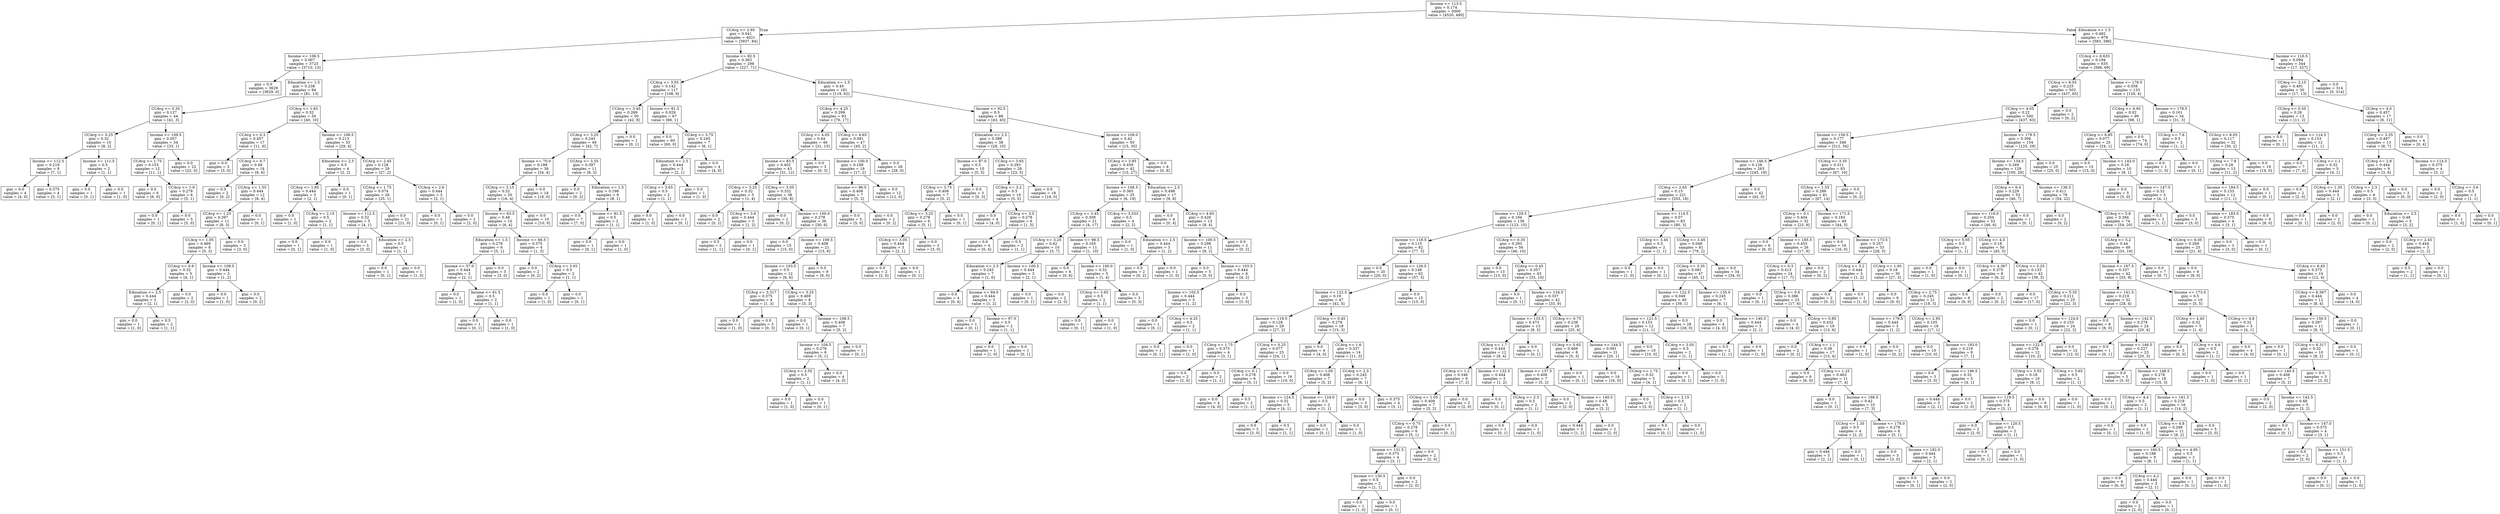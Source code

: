 digraph Tree {
node [shape=box] ;
0 [label="Income <= 113.5\ngini = 0.174\nsamples = 5000\nvalue = [4520, 480]"] ;
1 [label="CCAvg <= 2.95\ngini = 0.041\nsamples = 4021\nvalue = [3937, 84]"] ;
0 -> 1 [labeldistance=2.5, labelangle=45, headlabel="True"] ;
2 [label="Income <= 106.5\ngini = 0.007\nsamples = 3723\nvalue = [3710, 13]"] ;
1 -> 2 ;
3 [label="gini = 0.0\nsamples = 3629\nvalue = [3629, 0]"] ;
2 -> 3 ;
4 [label="Education <= 1.5\ngini = 0.238\nsamples = 94\nvalue = [81, 13]"] ;
2 -> 4 ;
5 [label="CCAvg <= 0.35\ngini = 0.127\nsamples = 44\nvalue = [41, 3]"] ;
4 -> 5 ;
6 [label="CCAvg <= 0.25\ngini = 0.32\nsamples = 10\nvalue = [8, 2]"] ;
5 -> 6 ;
7 [label="Income <= 112.5\ngini = 0.219\nsamples = 8\nvalue = [7, 1]"] ;
6 -> 7 ;
8 [label="gini = 0.0\nsamples = 4\nvalue = [4, 0]"] ;
7 -> 8 ;
9 [label="gini = 0.375\nsamples = 4\nvalue = [3, 1]"] ;
7 -> 9 ;
10 [label="Income <= 111.5\ngini = 0.5\nsamples = 2\nvalue = [1, 1]"] ;
6 -> 10 ;
11 [label="gini = 0.0\nsamples = 1\nvalue = [0, 1]"] ;
10 -> 11 ;
12 [label="gini = 0.0\nsamples = 1\nvalue = [1, 0]"] ;
10 -> 12 ;
13 [label="Income <= 109.5\ngini = 0.057\nsamples = 34\nvalue = [33, 1]"] ;
5 -> 13 ;
14 [label="CCAvg <= 1.75\ngini = 0.153\nsamples = 12\nvalue = [11, 1]"] ;
13 -> 14 ;
15 [label="gini = 0.0\nsamples = 6\nvalue = [6, 0]"] ;
14 -> 15 ;
16 [label="CCAvg <= 1.9\ngini = 0.278\nsamples = 6\nvalue = [5, 1]"] ;
14 -> 16 ;
17 [label="gini = 0.0\nsamples = 1\nvalue = [0, 1]"] ;
16 -> 17 ;
18 [label="gini = 0.0\nsamples = 5\nvalue = [5, 0]"] ;
16 -> 18 ;
19 [label="gini = 0.0\nsamples = 22\nvalue = [22, 0]"] ;
13 -> 19 ;
20 [label="CCAvg <= 1.65\ngini = 0.32\nsamples = 50\nvalue = [40, 10]"] ;
4 -> 20 ;
21 [label="CCAvg <= 0.3\ngini = 0.457\nsamples = 17\nvalue = [11, 6]"] ;
20 -> 21 ;
22 [label="gini = 0.0\nsamples = 3\nvalue = [3, 0]"] ;
21 -> 22 ;
23 [label="CCAvg <= 0.7\ngini = 0.49\nsamples = 14\nvalue = [8, 6]"] ;
21 -> 23 ;
24 [label="gini = 0.0\nsamples = 2\nvalue = [0, 2]"] ;
23 -> 24 ;
25 [label="CCAvg <= 1.55\ngini = 0.444\nsamples = 12\nvalue = [8, 4]"] ;
23 -> 25 ;
26 [label="CCAvg <= 1.25\ngini = 0.397\nsamples = 11\nvalue = [8, 3]"] ;
25 -> 26 ;
27 [label="CCAvg <= 1.05\ngini = 0.469\nsamples = 8\nvalue = [5, 3]"] ;
26 -> 27 ;
28 [label="CCAvg <= 0.9\ngini = 0.32\nsamples = 5\nvalue = [4, 1]"] ;
27 -> 28 ;
29 [label="Education <= 2.5\ngini = 0.444\nsamples = 3\nvalue = [2, 1]"] ;
28 -> 29 ;
30 [label="gini = 0.0\nsamples = 1\nvalue = [1, 0]"] ;
29 -> 30 ;
31 [label="gini = 0.5\nsamples = 2\nvalue = [1, 1]"] ;
29 -> 31 ;
32 [label="gini = 0.0\nsamples = 2\nvalue = [2, 0]"] ;
28 -> 32 ;
33 [label="Income <= 109.5\ngini = 0.444\nsamples = 3\nvalue = [1, 2]"] ;
27 -> 33 ;
34 [label="gini = 0.0\nsamples = 1\nvalue = [1, 0]"] ;
33 -> 34 ;
35 [label="gini = 0.0\nsamples = 2\nvalue = [0, 2]"] ;
33 -> 35 ;
36 [label="gini = 0.0\nsamples = 3\nvalue = [3, 0]"] ;
26 -> 36 ;
37 [label="gini = 0.0\nsamples = 1\nvalue = [0, 1]"] ;
25 -> 37 ;
38 [label="Income <= 108.5\ngini = 0.213\nsamples = 33\nvalue = [29, 4]"] ;
20 -> 38 ;
39 [label="Education <= 2.5\ngini = 0.5\nsamples = 4\nvalue = [2, 2]"] ;
38 -> 39 ;
40 [label="CCAvg <= 1.85\ngini = 0.444\nsamples = 3\nvalue = [2, 1]"] ;
39 -> 40 ;
41 [label="gini = 0.0\nsamples = 1\nvalue = [1, 0]"] ;
40 -> 41 ;
42 [label="CCAvg <= 2.15\ngini = 0.5\nsamples = 2\nvalue = [1, 1]"] ;
40 -> 42 ;
43 [label="gini = 0.0\nsamples = 1\nvalue = [0, 1]"] ;
42 -> 43 ;
44 [label="gini = 0.0\nsamples = 1\nvalue = [1, 0]"] ;
42 -> 44 ;
45 [label="gini = 0.0\nsamples = 1\nvalue = [0, 1]"] ;
39 -> 45 ;
46 [label="CCAvg <= 2.45\ngini = 0.128\nsamples = 29\nvalue = [27, 2]"] ;
38 -> 46 ;
47 [label="CCAvg <= 1.75\ngini = 0.074\nsamples = 26\nvalue = [25, 1]"] ;
46 -> 47 ;
48 [label="Income <= 112.5\ngini = 0.32\nsamples = 5\nvalue = [4, 1]"] ;
47 -> 48 ;
49 [label="gini = 0.0\nsamples = 3\nvalue = [3, 0]"] ;
48 -> 49 ;
50 [label="Education <= 2.5\ngini = 0.5\nsamples = 2\nvalue = [1, 1]"] ;
48 -> 50 ;
51 [label="gini = 0.0\nsamples = 1\nvalue = [0, 1]"] ;
50 -> 51 ;
52 [label="gini = 0.0\nsamples = 1\nvalue = [1, 0]"] ;
50 -> 52 ;
53 [label="gini = 0.0\nsamples = 21\nvalue = [21, 0]"] ;
47 -> 53 ;
54 [label="CCAvg <= 2.6\ngini = 0.444\nsamples = 3\nvalue = [2, 1]"] ;
46 -> 54 ;
55 [label="gini = 0.0\nsamples = 1\nvalue = [0, 1]"] ;
54 -> 55 ;
56 [label="gini = 0.0\nsamples = 2\nvalue = [2, 0]"] ;
54 -> 56 ;
57 [label="Income <= 82.5\ngini = 0.363\nsamples = 298\nvalue = [227, 71]"] ;
1 -> 57 ;
58 [label="CCAvg <= 3.55\ngini = 0.142\nsamples = 117\nvalue = [108, 9]"] ;
57 -> 58 ;
59 [label="CCAvg <= 3.45\ngini = 0.269\nsamples = 50\nvalue = [42, 8]"] ;
58 -> 59 ;
60 [label="CCAvg <= 3.25\ngini = 0.245\nsamples = 49\nvalue = [42, 7]"] ;
59 -> 60 ;
61 [label="Income <= 70.0\ngini = 0.188\nsamples = 38\nvalue = [34, 4]"] ;
60 -> 61 ;
62 [label="CCAvg <= 3.15\ngini = 0.32\nsamples = 20\nvalue = [16, 4]"] ;
61 -> 62 ;
63 [label="Income <= 63.5\ngini = 0.48\nsamples = 10\nvalue = [6, 4]"] ;
62 -> 63 ;
64 [label="Education <= 1.5\ngini = 0.278\nsamples = 6\nvalue = [5, 1]"] ;
63 -> 64 ;
65 [label="Income <= 57.0\ngini = 0.444\nsamples = 3\nvalue = [2, 1]"] ;
64 -> 65 ;
66 [label="gini = 0.0\nsamples = 1\nvalue = [1, 0]"] ;
65 -> 66 ;
67 [label="Income <= 61.5\ngini = 0.5\nsamples = 2\nvalue = [1, 1]"] ;
65 -> 67 ;
68 [label="gini = 0.0\nsamples = 1\nvalue = [0, 1]"] ;
67 -> 68 ;
69 [label="gini = 0.0\nsamples = 1\nvalue = [1, 0]"] ;
67 -> 69 ;
70 [label="gini = 0.0\nsamples = 3\nvalue = [3, 0]"] ;
64 -> 70 ;
71 [label="Income <= 66.5\ngini = 0.375\nsamples = 4\nvalue = [1, 3]"] ;
63 -> 71 ;
72 [label="gini = 0.0\nsamples = 2\nvalue = [0, 2]"] ;
71 -> 72 ;
73 [label="CCAvg <= 3.05\ngini = 0.5\nsamples = 2\nvalue = [1, 1]"] ;
71 -> 73 ;
74 [label="gini = 0.0\nsamples = 1\nvalue = [1, 0]"] ;
73 -> 74 ;
75 [label="gini = 0.0\nsamples = 1\nvalue = [0, 1]"] ;
73 -> 75 ;
76 [label="gini = 0.0\nsamples = 10\nvalue = [10, 0]"] ;
62 -> 76 ;
77 [label="gini = 0.0\nsamples = 18\nvalue = [18, 0]"] ;
61 -> 77 ;
78 [label="CCAvg <= 3.35\ngini = 0.397\nsamples = 11\nvalue = [8, 3]"] ;
60 -> 78 ;
79 [label="gini = 0.0\nsamples = 2\nvalue = [0, 2]"] ;
78 -> 79 ;
80 [label="Education <= 1.5\ngini = 0.198\nsamples = 9\nvalue = [8, 1]"] ;
78 -> 80 ;
81 [label="gini = 0.0\nsamples = 7\nvalue = [7, 0]"] ;
80 -> 81 ;
82 [label="Income <= 81.5\ngini = 0.5\nsamples = 2\nvalue = [1, 1]"] ;
80 -> 82 ;
83 [label="gini = 0.0\nsamples = 1\nvalue = [0, 1]"] ;
82 -> 83 ;
84 [label="gini = 0.0\nsamples = 1\nvalue = [1, 0]"] ;
82 -> 84 ;
85 [label="gini = 0.0\nsamples = 1\nvalue = [0, 1]"] ;
59 -> 85 ;
86 [label="Income <= 81.5\ngini = 0.029\nsamples = 67\nvalue = [66, 1]"] ;
58 -> 86 ;
87 [label="gini = 0.0\nsamples = 60\nvalue = [60, 0]"] ;
86 -> 87 ;
88 [label="CCAvg <= 3.75\ngini = 0.245\nsamples = 7\nvalue = [6, 1]"] ;
86 -> 88 ;
89 [label="Education <= 2.5\ngini = 0.444\nsamples = 3\nvalue = [2, 1]"] ;
88 -> 89 ;
90 [label="CCAvg <= 3.65\ngini = 0.5\nsamples = 2\nvalue = [1, 1]"] ;
89 -> 90 ;
91 [label="gini = 0.0\nsamples = 1\nvalue = [1, 0]"] ;
90 -> 91 ;
92 [label="gini = 0.0\nsamples = 1\nvalue = [0, 1]"] ;
90 -> 92 ;
93 [label="gini = 0.0\nsamples = 1\nvalue = [1, 0]"] ;
89 -> 93 ;
94 [label="gini = 0.0\nsamples = 4\nvalue = [4, 0]"] ;
88 -> 94 ;
95 [label="Education <= 1.5\ngini = 0.45\nsamples = 181\nvalue = [119, 62]"] ;
57 -> 95 ;
96 [label="CCAvg <= 4.25\ngini = 0.299\nsamples = 93\nvalue = [76, 17]"] ;
95 -> 96 ;
97 [label="CCAvg <= 4.05\ngini = 0.44\nsamples = 46\nvalue = [31, 15]"] ;
96 -> 97 ;
98 [label="Income <= 83.5\ngini = 0.402\nsamples = 43\nvalue = [31, 12]"] ;
97 -> 98 ;
99 [label="CCAvg <= 3.25\ngini = 0.32\nsamples = 5\nvalue = [1, 4]"] ;
98 -> 99 ;
100 [label="gini = 0.0\nsamples = 2\nvalue = [0, 2]"] ;
99 -> 100 ;
101 [label="CCAvg <= 3.6\ngini = 0.444\nsamples = 3\nvalue = [1, 2]"] ;
99 -> 101 ;
102 [label="gini = 0.5\nsamples = 2\nvalue = [1, 1]"] ;
101 -> 102 ;
103 [label="gini = 0.0\nsamples = 1\nvalue = [0, 1]"] ;
101 -> 103 ;
104 [label="CCAvg <= 3.05\ngini = 0.332\nsamples = 38\nvalue = [30, 8]"] ;
98 -> 104 ;
105 [label="gini = 0.0\nsamples = 2\nvalue = [0, 2]"] ;
104 -> 105 ;
106 [label="Income <= 100.0\ngini = 0.278\nsamples = 36\nvalue = [30, 6]"] ;
104 -> 106 ;
107 [label="gini = 0.0\nsamples = 15\nvalue = [15, 0]"] ;
106 -> 107 ;
108 [label="Income <= 109.5\ngini = 0.408\nsamples = 21\nvalue = [15, 6]"] ;
106 -> 108 ;
109 [label="Income <= 103.5\ngini = 0.5\nsamples = 12\nvalue = [6, 6]"] ;
108 -> 109 ;
110 [label="CCAvg <= 3.317\ngini = 0.375\nsamples = 4\nvalue = [1, 3]"] ;
109 -> 110 ;
111 [label="gini = 0.0\nsamples = 1\nvalue = [1, 0]"] ;
110 -> 111 ;
112 [label="gini = 0.0\nsamples = 3\nvalue = [0, 3]"] ;
110 -> 112 ;
113 [label="CCAvg <= 3.25\ngini = 0.469\nsamples = 8\nvalue = [5, 3]"] ;
109 -> 113 ;
114 [label="gini = 0.0\nsamples = 1\nvalue = [0, 1]"] ;
113 -> 114 ;
115 [label="Income <= 108.5\ngini = 0.408\nsamples = 7\nvalue = [5, 2]"] ;
113 -> 115 ;
116 [label="Income <= 104.5\ngini = 0.278\nsamples = 6\nvalue = [5, 1]"] ;
115 -> 116 ;
117 [label="CCAvg <= 3.55\ngini = 0.5\nsamples = 2\nvalue = [1, 1]"] ;
116 -> 117 ;
118 [label="gini = 0.0\nsamples = 1\nvalue = [1, 0]"] ;
117 -> 118 ;
119 [label="gini = 0.0\nsamples = 1\nvalue = [0, 1]"] ;
117 -> 119 ;
120 [label="gini = 0.0\nsamples = 4\nvalue = [4, 0]"] ;
116 -> 120 ;
121 [label="gini = 0.0\nsamples = 1\nvalue = [0, 1]"] ;
115 -> 121 ;
122 [label="gini = 0.0\nsamples = 9\nvalue = [9, 0]"] ;
108 -> 122 ;
123 [label="gini = 0.0\nsamples = 3\nvalue = [0, 3]"] ;
97 -> 123 ;
124 [label="CCAvg <= 4.65\ngini = 0.081\nsamples = 47\nvalue = [45, 2]"] ;
96 -> 124 ;
125 [label="Income <= 100.0\ngini = 0.188\nsamples = 19\nvalue = [17, 2]"] ;
124 -> 125 ;
126 [label="Income <= 96.5\ngini = 0.408\nsamples = 7\nvalue = [5, 2]"] ;
125 -> 126 ;
127 [label="gini = 0.0\nsamples = 5\nvalue = [5, 0]"] ;
126 -> 127 ;
128 [label="gini = 0.0\nsamples = 2\nvalue = [0, 2]"] ;
126 -> 128 ;
129 [label="gini = 0.0\nsamples = 12\nvalue = [12, 0]"] ;
125 -> 129 ;
130 [label="gini = 0.0\nsamples = 28\nvalue = [28, 0]"] ;
124 -> 130 ;
131 [label="Income <= 92.5\ngini = 0.5\nsamples = 88\nvalue = [43, 45]"] ;
95 -> 131 ;
132 [label="Education <= 2.5\ngini = 0.388\nsamples = 38\nvalue = [28, 10]"] ;
131 -> 132 ;
133 [label="Income <= 87.0\ngini = 0.5\nsamples = 10\nvalue = [5, 5]"] ;
132 -> 133 ;
134 [label="CCAvg <= 3.75\ngini = 0.408\nsamples = 7\nvalue = [5, 2]"] ;
133 -> 134 ;
135 [label="CCAvg <= 3.25\ngini = 0.278\nsamples = 6\nvalue = [5, 1]"] ;
134 -> 135 ;
136 [label="CCAvg <= 3.05\ngini = 0.444\nsamples = 3\nvalue = [2, 1]"] ;
135 -> 136 ;
137 [label="gini = 0.0\nsamples = 2\nvalue = [2, 0]"] ;
136 -> 137 ;
138 [label="gini = 0.0\nsamples = 1\nvalue = [0, 1]"] ;
136 -> 138 ;
139 [label="gini = 0.0\nsamples = 3\nvalue = [3, 0]"] ;
135 -> 139 ;
140 [label="gini = 0.0\nsamples = 1\nvalue = [0, 1]"] ;
134 -> 140 ;
141 [label="gini = 0.0\nsamples = 3\nvalue = [0, 3]"] ;
133 -> 141 ;
142 [label="CCAvg <= 3.65\ngini = 0.293\nsamples = 28\nvalue = [23, 5]"] ;
132 -> 142 ;
143 [label="CCAvg <= 3.2\ngini = 0.5\nsamples = 10\nvalue = [5, 5]"] ;
142 -> 143 ;
144 [label="gini = 0.0\nsamples = 4\nvalue = [4, 0]"] ;
143 -> 144 ;
145 [label="CCAvg <= 3.5\ngini = 0.278\nsamples = 6\nvalue = [1, 5]"] ;
143 -> 145 ;
146 [label="gini = 0.0\nsamples = 4\nvalue = [0, 4]"] ;
145 -> 146 ;
147 [label="gini = 0.5\nsamples = 2\nvalue = [1, 1]"] ;
145 -> 147 ;
148 [label="gini = 0.0\nsamples = 18\nvalue = [18, 0]"] ;
142 -> 148 ;
149 [label="Income <= 109.0\ngini = 0.42\nsamples = 50\nvalue = [15, 35]"] ;
131 -> 149 ;
150 [label="CCAvg <= 3.95\ngini = 0.459\nsamples = 42\nvalue = [15, 27]"] ;
149 -> 150 ;
151 [label="Income <= 106.5\ngini = 0.365\nsamples = 25\nvalue = [6, 19]"] ;
150 -> 151 ;
152 [label="CCAvg <= 3.45\ngini = 0.308\nsamples = 21\nvalue = [4, 17]"] ;
151 -> 152 ;
153 [label="CCAvg <= 3.25\ngini = 0.42\nsamples = 10\nvalue = [3, 7]"] ;
152 -> 153 ;
154 [label="Education <= 2.5\ngini = 0.245\nsamples = 7\nvalue = [1, 6]"] ;
153 -> 154 ;
155 [label="gini = 0.0\nsamples = 4\nvalue = [0, 4]"] ;
154 -> 155 ;
156 [label="Income <= 94.0\ngini = 0.444\nsamples = 3\nvalue = [1, 2]"] ;
154 -> 156 ;
157 [label="gini = 0.0\nsamples = 1\nvalue = [0, 1]"] ;
156 -> 157 ;
158 [label="Income <= 97.0\ngini = 0.5\nsamples = 2\nvalue = [1, 1]"] ;
156 -> 158 ;
159 [label="gini = 0.0\nsamples = 1\nvalue = [1, 0]"] ;
158 -> 159 ;
160 [label="gini = 0.0\nsamples = 1\nvalue = [0, 1]"] ;
158 -> 160 ;
161 [label="Income <= 100.5\ngini = 0.444\nsamples = 3\nvalue = [2, 1]"] ;
153 -> 161 ;
162 [label="gini = 0.0\nsamples = 1\nvalue = [0, 1]"] ;
161 -> 162 ;
163 [label="gini = 0.0\nsamples = 2\nvalue = [2, 0]"] ;
161 -> 163 ;
164 [label="Income <= 98.5\ngini = 0.165\nsamples = 11\nvalue = [1, 10]"] ;
152 -> 164 ;
165 [label="gini = 0.0\nsamples = 6\nvalue = [0, 6]"] ;
164 -> 165 ;
166 [label="Income <= 100.0\ngini = 0.32\nsamples = 5\nvalue = [1, 4]"] ;
164 -> 166 ;
167 [label="CCAvg <= 3.65\ngini = 0.5\nsamples = 2\nvalue = [1, 1]"] ;
166 -> 167 ;
168 [label="gini = 0.0\nsamples = 1\nvalue = [0, 1]"] ;
167 -> 168 ;
169 [label="gini = 0.0\nsamples = 1\nvalue = [1, 0]"] ;
167 -> 169 ;
170 [label="gini = 0.0\nsamples = 3\nvalue = [0, 3]"] ;
166 -> 170 ;
171 [label="CCAvg <= 3.533\ngini = 0.5\nsamples = 4\nvalue = [2, 2]"] ;
151 -> 171 ;
172 [label="gini = 0.0\nsamples = 1\nvalue = [1, 0]"] ;
171 -> 172 ;
173 [label="Education <= 2.5\ngini = 0.444\nsamples = 3\nvalue = [1, 2]"] ;
171 -> 173 ;
174 [label="gini = 0.0\nsamples = 2\nvalue = [0, 2]"] ;
173 -> 174 ;
175 [label="gini = 0.0\nsamples = 1\nvalue = [1, 0]"] ;
173 -> 175 ;
176 [label="Education <= 2.5\ngini = 0.498\nsamples = 17\nvalue = [9, 8]"] ;
150 -> 176 ;
177 [label="gini = 0.0\nsamples = 4\nvalue = [0, 4]"] ;
176 -> 177 ;
178 [label="CCAvg <= 4.65\ngini = 0.426\nsamples = 13\nvalue = [9, 4]"] ;
176 -> 178 ;
179 [label="Income <= 100.5\ngini = 0.298\nsamples = 11\nvalue = [9, 2]"] ;
178 -> 179 ;
180 [label="gini = 0.0\nsamples = 5\nvalue = [5, 0]"] ;
179 -> 180 ;
181 [label="Income <= 103.5\ngini = 0.444\nsamples = 6\nvalue = [4, 2]"] ;
179 -> 181 ;
182 [label="Income <= 102.5\ngini = 0.444\nsamples = 3\nvalue = [1, 2]"] ;
181 -> 182 ;
183 [label="gini = 0.0\nsamples = 1\nvalue = [0, 1]"] ;
182 -> 183 ;
184 [label="CCAvg <= 4.25\ngini = 0.5\nsamples = 2\nvalue = [1, 1]"] ;
182 -> 184 ;
185 [label="gini = 0.0\nsamples = 1\nvalue = [0, 1]"] ;
184 -> 185 ;
186 [label="gini = 0.0\nsamples = 1\nvalue = [1, 0]"] ;
184 -> 186 ;
187 [label="gini = 0.0\nsamples = 3\nvalue = [3, 0]"] ;
181 -> 187 ;
188 [label="gini = 0.0\nsamples = 2\nvalue = [0, 2]"] ;
178 -> 188 ;
189 [label="gini = 0.0\nsamples = 8\nvalue = [0, 8]"] ;
149 -> 189 ;
190 [label="Education <= 1.5\ngini = 0.482\nsamples = 979\nvalue = [583, 396]"] ;
0 -> 190 [labeldistance=2.5, labelangle=-45, headlabel="False"] ;
191 [label="CCAvg <= 6.633\ngini = 0.194\nsamples = 635\nvalue = [566, 69]"] ;
190 -> 191 ;
192 [label="CCAvg <= 6.55\ngini = 0.225\nsamples = 502\nvalue = [437, 65]"] ;
191 -> 192 ;
193 [label="CCAvg <= 4.05\ngini = 0.22\nsamples = 500\nvalue = [437, 63]"] ;
192 -> 193 ;
194 [label="Income <= 159.5\ngini = 0.177\nsamples = 346\nvalue = [312, 34]"] ;
193 -> 194 ;
195 [label="Income <= 146.5\ngini = 0.128\nsamples = 263\nvalue = [245, 18]"] ;
194 -> 195 ;
196 [label="CCAvg <= 2.65\ngini = 0.15\nsamples = 221\nvalue = [203, 18]"] ;
195 -> 196 ;
197 [label="Income <= 129.5\ngini = 0.194\nsamples = 138\nvalue = [123, 15]"] ;
196 -> 197 ;
198 [label="Income <= 118.5\ngini = 0.115\nsamples = 82\nvalue = [77, 5]"] ;
197 -> 198 ;
199 [label="gini = 0.0\nsamples = 20\nvalue = [20, 0]"] ;
198 -> 199 ;
200 [label="Income <= 126.5\ngini = 0.148\nsamples = 62\nvalue = [57, 5]"] ;
198 -> 200 ;
201 [label="Income <= 122.5\ngini = 0.19\nsamples = 47\nvalue = [42, 5]"] ;
200 -> 201 ;
202 [label="Income <= 119.5\ngini = 0.128\nsamples = 29\nvalue = [27, 2]"] ;
201 -> 202 ;
203 [label="CCAvg <= 1.75\ngini = 0.375\nsamples = 4\nvalue = [3, 1]"] ;
202 -> 203 ;
204 [label="gini = 0.0\nsamples = 2\nvalue = [2, 0]"] ;
203 -> 204 ;
205 [label="gini = 0.5\nsamples = 2\nvalue = [1, 1]"] ;
203 -> 205 ;
206 [label="CCAvg <= 0.25\ngini = 0.077\nsamples = 25\nvalue = [24, 1]"] ;
202 -> 206 ;
207 [label="CCAvg <= 0.1\ngini = 0.278\nsamples = 6\nvalue = [5, 1]"] ;
206 -> 207 ;
208 [label="gini = 0.0\nsamples = 4\nvalue = [4, 0]"] ;
207 -> 208 ;
209 [label="gini = 0.5\nsamples = 2\nvalue = [1, 1]"] ;
207 -> 209 ;
210 [label="gini = 0.0\nsamples = 19\nvalue = [19, 0]"] ;
206 -> 210 ;
211 [label="CCAvg <= 0.45\ngini = 0.278\nsamples = 18\nvalue = [15, 3]"] ;
201 -> 211 ;
212 [label="gini = 0.0\nsamples = 4\nvalue = [4, 0]"] ;
211 -> 212 ;
213 [label="CCAvg <= 1.6\ngini = 0.337\nsamples = 14\nvalue = [11, 3]"] ;
211 -> 213 ;
214 [label="CCAvg <= 1.05\ngini = 0.408\nsamples = 7\nvalue = [5, 2]"] ;
213 -> 214 ;
215 [label="Income <= 124.5\ngini = 0.32\nsamples = 5\nvalue = [4, 1]"] ;
214 -> 215 ;
216 [label="gini = 0.0\nsamples = 3\nvalue = [3, 0]"] ;
215 -> 216 ;
217 [label="gini = 0.5\nsamples = 2\nvalue = [1, 1]"] ;
215 -> 217 ;
218 [label="Income <= 124.0\ngini = 0.5\nsamples = 2\nvalue = [1, 1]"] ;
214 -> 218 ;
219 [label="gini = 0.0\nsamples = 1\nvalue = [0, 1]"] ;
218 -> 219 ;
220 [label="gini = 0.0\nsamples = 1\nvalue = [1, 0]"] ;
218 -> 220 ;
221 [label="CCAvg <= 2.3\ngini = 0.245\nsamples = 7\nvalue = [6, 1]"] ;
213 -> 221 ;
222 [label="gini = 0.0\nsamples = 3\nvalue = [3, 0]"] ;
221 -> 222 ;
223 [label="gini = 0.375\nsamples = 4\nvalue = [3, 1]"] ;
221 -> 223 ;
224 [label="gini = 0.0\nsamples = 15\nvalue = [15, 0]"] ;
200 -> 224 ;
225 [label="CCAvg <= 0.35\ngini = 0.293\nsamples = 56\nvalue = [46, 10]"] ;
197 -> 225 ;
226 [label="gini = 0.0\nsamples = 13\nvalue = [13, 0]"] ;
225 -> 226 ;
227 [label="CCAvg <= 0.45\ngini = 0.357\nsamples = 43\nvalue = [33, 10]"] ;
225 -> 227 ;
228 [label="gini = 0.0\nsamples = 1\nvalue = [0, 1]"] ;
227 -> 228 ;
229 [label="Income <= 134.5\ngini = 0.337\nsamples = 42\nvalue = [33, 9]"] ;
227 -> 229 ;
230 [label="Income <= 133.5\ngini = 0.473\nsamples = 13\nvalue = [8, 5]"] ;
229 -> 230 ;
231 [label="CCAvg <= 1.7\ngini = 0.444\nsamples = 12\nvalue = [8, 4]"] ;
230 -> 231 ;
232 [label="CCAvg <= 1.2\ngini = 0.346\nsamples = 9\nvalue = [7, 2]"] ;
231 -> 232 ;
233 [label="CCAvg <= 1.05\ngini = 0.408\nsamples = 7\nvalue = [5, 2]"] ;
232 -> 233 ;
234 [label="CCAvg <= 0.75\ngini = 0.278\nsamples = 6\nvalue = [5, 1]"] ;
233 -> 234 ;
235 [label="Income <= 131.5\ngini = 0.375\nsamples = 4\nvalue = [3, 1]"] ;
234 -> 235 ;
236 [label="Income <= 130.5\ngini = 0.5\nsamples = 2\nvalue = [1, 1]"] ;
235 -> 236 ;
237 [label="gini = 0.0\nsamples = 1\nvalue = [1, 0]"] ;
236 -> 237 ;
238 [label="gini = 0.0\nsamples = 1\nvalue = [0, 1]"] ;
236 -> 238 ;
239 [label="gini = 0.0\nsamples = 2\nvalue = [2, 0]"] ;
235 -> 239 ;
240 [label="gini = 0.0\nsamples = 2\nvalue = [2, 0]"] ;
234 -> 240 ;
241 [label="gini = 0.0\nsamples = 1\nvalue = [0, 1]"] ;
233 -> 241 ;
242 [label="gini = 0.0\nsamples = 2\nvalue = [2, 0]"] ;
232 -> 242 ;
243 [label="Income <= 132.5\ngini = 0.444\nsamples = 3\nvalue = [1, 2]"] ;
231 -> 243 ;
244 [label="gini = 0.0\nsamples = 1\nvalue = [0, 1]"] ;
243 -> 244 ;
245 [label="CCAvg <= 2.3\ngini = 0.5\nsamples = 2\nvalue = [1, 1]"] ;
243 -> 245 ;
246 [label="gini = 0.0\nsamples = 1\nvalue = [0, 1]"] ;
245 -> 246 ;
247 [label="gini = 0.0\nsamples = 1\nvalue = [1, 0]"] ;
245 -> 247 ;
248 [label="gini = 0.0\nsamples = 1\nvalue = [0, 1]"] ;
230 -> 248 ;
249 [label="CCAvg <= 0.75\ngini = 0.238\nsamples = 29\nvalue = [25, 4]"] ;
229 -> 249 ;
250 [label="CCAvg <= 0.65\ngini = 0.469\nsamples = 8\nvalue = [5, 3]"] ;
249 -> 250 ;
251 [label="Income <= 137.5\ngini = 0.408\nsamples = 7\nvalue = [5, 2]"] ;
250 -> 251 ;
252 [label="gini = 0.0\nsamples = 2\nvalue = [2, 0]"] ;
251 -> 252 ;
253 [label="Income <= 140.5\ngini = 0.48\nsamples = 5\nvalue = [3, 2]"] ;
251 -> 253 ;
254 [label="gini = 0.444\nsamples = 3\nvalue = [1, 2]"] ;
253 -> 254 ;
255 [label="gini = 0.0\nsamples = 2\nvalue = [2, 0]"] ;
253 -> 255 ;
256 [label="gini = 0.0\nsamples = 1\nvalue = [0, 1]"] ;
250 -> 256 ;
257 [label="Income <= 144.5\ngini = 0.091\nsamples = 21\nvalue = [20, 1]"] ;
249 -> 257 ;
258 [label="gini = 0.0\nsamples = 16\nvalue = [16, 0]"] ;
257 -> 258 ;
259 [label="CCAvg <= 1.75\ngini = 0.32\nsamples = 5\nvalue = [4, 1]"] ;
257 -> 259 ;
260 [label="gini = 0.0\nsamples = 3\nvalue = [3, 0]"] ;
259 -> 260 ;
261 [label="CCAvg <= 2.15\ngini = 0.5\nsamples = 2\nvalue = [1, 1]"] ;
259 -> 261 ;
262 [label="gini = 0.0\nsamples = 1\nvalue = [0, 1]"] ;
261 -> 262 ;
263 [label="gini = 0.0\nsamples = 1\nvalue = [1, 0]"] ;
261 -> 263 ;
264 [label="Income <= 114.5\ngini = 0.07\nsamples = 83\nvalue = [80, 3]"] ;
196 -> 264 ;
265 [label="CCAvg <= 3.45\ngini = 0.5\nsamples = 2\nvalue = [1, 1]"] ;
264 -> 265 ;
266 [label="gini = 0.0\nsamples = 1\nvalue = [1, 0]"] ;
265 -> 266 ;
267 [label="gini = 0.0\nsamples = 1\nvalue = [0, 1]"] ;
265 -> 267 ;
268 [label="CCAvg <= 3.45\ngini = 0.048\nsamples = 81\nvalue = [79, 2]"] ;
264 -> 268 ;
269 [label="CCAvg <= 3.35\ngini = 0.081\nsamples = 47\nvalue = [45, 2]"] ;
268 -> 269 ;
270 [label="Income <= 122.5\ngini = 0.049\nsamples = 40\nvalue = [39, 1]"] ;
269 -> 270 ;
271 [label="Income <= 121.5\ngini = 0.153\nsamples = 12\nvalue = [11, 1]"] ;
270 -> 271 ;
272 [label="gini = 0.0\nsamples = 10\nvalue = [10, 0]"] ;
271 -> 272 ;
273 [label="CCAvg <= 3.05\ngini = 0.5\nsamples = 2\nvalue = [1, 1]"] ;
271 -> 273 ;
274 [label="gini = 0.0\nsamples = 1\nvalue = [0, 1]"] ;
273 -> 274 ;
275 [label="gini = 0.0\nsamples = 1\nvalue = [1, 0]"] ;
273 -> 275 ;
276 [label="gini = 0.0\nsamples = 28\nvalue = [28, 0]"] ;
270 -> 276 ;
277 [label="Income <= 135.0\ngini = 0.245\nsamples = 7\nvalue = [6, 1]"] ;
269 -> 277 ;
278 [label="gini = 0.0\nsamples = 4\nvalue = [4, 0]"] ;
277 -> 278 ;
279 [label="Income <= 140.5\ngini = 0.444\nsamples = 3\nvalue = [2, 1]"] ;
277 -> 279 ;
280 [label="gini = 0.5\nsamples = 2\nvalue = [1, 1]"] ;
279 -> 280 ;
281 [label="gini = 0.0\nsamples = 1\nvalue = [1, 0]"] ;
279 -> 281 ;
282 [label="gini = 0.0\nsamples = 34\nvalue = [34, 0]"] ;
268 -> 282 ;
283 [label="gini = 0.0\nsamples = 42\nvalue = [42, 0]"] ;
195 -> 283 ;
284 [label="CCAvg <= 3.35\ngini = 0.311\nsamples = 83\nvalue = [67, 16]"] ;
194 -> 284 ;
285 [label="CCAvg <= 1.55\ngini = 0.286\nsamples = 81\nvalue = [67, 14]"] ;
284 -> 285 ;
286 [label="CCAvg <= 0.1\ngini = 0.404\nsamples = 32\nvalue = [23, 9]"] ;
285 -> 286 ;
287 [label="gini = 0.0\nsamples = 6\nvalue = [6, 0]"] ;
286 -> 287 ;
288 [label="Income <= 185.5\ngini = 0.453\nsamples = 26\nvalue = [17, 9]"] ;
286 -> 288 ;
289 [label="CCAvg <= 0.3\ngini = 0.413\nsamples = 24\nvalue = [17, 7]"] ;
288 -> 289 ;
290 [label="gini = 0.0\nsamples = 1\nvalue = [0, 1]"] ;
289 -> 290 ;
291 [label="CCAvg <= 0.6\ngini = 0.386\nsamples = 23\nvalue = [17, 6]"] ;
289 -> 291 ;
292 [label="gini = 0.0\nsamples = 4\nvalue = [4, 0]"] ;
291 -> 292 ;
293 [label="CCAvg <= 0.85\ngini = 0.432\nsamples = 19\nvalue = [13, 6]"] ;
291 -> 293 ;
294 [label="gini = 0.0\nsamples = 2\nvalue = [0, 2]"] ;
293 -> 294 ;
295 [label="CCAvg <= 1.1\ngini = 0.36\nsamples = 17\nvalue = [13, 4]"] ;
293 -> 295 ;
296 [label="gini = 0.0\nsamples = 6\nvalue = [6, 0]"] ;
295 -> 296 ;
297 [label="CCAvg <= 1.25\ngini = 0.463\nsamples = 11\nvalue = [7, 4]"] ;
295 -> 297 ;
298 [label="gini = 0.0\nsamples = 1\nvalue = [0, 1]"] ;
297 -> 298 ;
299 [label="Income <= 166.5\ngini = 0.42\nsamples = 10\nvalue = [7, 3]"] ;
297 -> 299 ;
300 [label="CCAvg <= 1.35\ngini = 0.5\nsamples = 4\nvalue = [2, 2]"] ;
299 -> 300 ;
301 [label="gini = 0.444\nsamples = 3\nvalue = [2, 1]"] ;
300 -> 301 ;
302 [label="gini = 0.0\nsamples = 1\nvalue = [0, 1]"] ;
300 -> 302 ;
303 [label="Income <= 178.0\ngini = 0.278\nsamples = 6\nvalue = [5, 1]"] ;
299 -> 303 ;
304 [label="gini = 0.0\nsamples = 3\nvalue = [3, 0]"] ;
303 -> 304 ;
305 [label="Income <= 182.0\ngini = 0.444\nsamples = 3\nvalue = [2, 1]"] ;
303 -> 305 ;
306 [label="gini = 0.0\nsamples = 1\nvalue = [0, 1]"] ;
305 -> 306 ;
307 [label="gini = 0.0\nsamples = 2\nvalue = [2, 0]"] ;
305 -> 307 ;
308 [label="gini = 0.0\nsamples = 2\nvalue = [0, 2]"] ;
288 -> 308 ;
309 [label="Income <= 171.5\ngini = 0.183\nsamples = 49\nvalue = [44, 5]"] ;
285 -> 309 ;
310 [label="gini = 0.0\nsamples = 16\nvalue = [16, 0]"] ;
309 -> 310 ;
311 [label="Income <= 173.5\ngini = 0.257\nsamples = 33\nvalue = [28, 5]"] ;
309 -> 311 ;
312 [label="CCAvg <= 3.2\ngini = 0.444\nsamples = 3\nvalue = [1, 2]"] ;
311 -> 312 ;
313 [label="gini = 0.0\nsamples = 2\nvalue = [0, 2]"] ;
312 -> 313 ;
314 [label="gini = 0.0\nsamples = 1\nvalue = [1, 0]"] ;
312 -> 314 ;
315 [label="CCAvg <= 1.95\ngini = 0.18\nsamples = 30\nvalue = [27, 3]"] ;
311 -> 315 ;
316 [label="gini = 0.0\nsamples = 9\nvalue = [9, 0]"] ;
315 -> 316 ;
317 [label="CCAvg <= 2.75\ngini = 0.245\nsamples = 21\nvalue = [18, 3]"] ;
315 -> 317 ;
318 [label="Income <= 179.5\ngini = 0.444\nsamples = 3\nvalue = [1, 2]"] ;
317 -> 318 ;
319 [label="gini = 0.0\nsamples = 1\nvalue = [1, 0]"] ;
318 -> 319 ;
320 [label="gini = 0.0\nsamples = 2\nvalue = [0, 2]"] ;
318 -> 320 ;
321 [label="CCAvg <= 2.95\ngini = 0.105\nsamples = 18\nvalue = [17, 1]"] ;
317 -> 321 ;
322 [label="gini = 0.0\nsamples = 10\nvalue = [10, 0]"] ;
321 -> 322 ;
323 [label="Income <= 193.0\ngini = 0.219\nsamples = 8\nvalue = [7, 1]"] ;
321 -> 323 ;
324 [label="gini = 0.0\nsamples = 3\nvalue = [3, 0]"] ;
323 -> 324 ;
325 [label="Income <= 196.5\ngini = 0.32\nsamples = 5\nvalue = [4, 1]"] ;
323 -> 325 ;
326 [label="gini = 0.444\nsamples = 3\nvalue = [2, 1]"] ;
325 -> 326 ;
327 [label="gini = 0.0\nsamples = 2\nvalue = [2, 0]"] ;
325 -> 327 ;
328 [label="gini = 0.0\nsamples = 2\nvalue = [0, 2]"] ;
284 -> 328 ;
329 [label="Income <= 179.5\ngini = 0.306\nsamples = 154\nvalue = [125, 29]"] ;
193 -> 329 ;
330 [label="Income <= 134.5\ngini = 0.349\nsamples = 129\nvalue = [100, 29]"] ;
329 -> 330 ;
331 [label="CCAvg <= 6.4\ngini = 0.229\nsamples = 53\nvalue = [46, 7]"] ;
330 -> 331 ;
332 [label="Income <= 116.0\ngini = 0.204\nsamples = 52\nvalue = [46, 6]"] ;
331 -> 332 ;
333 [label="CCAvg <= 5.05\ngini = 0.5\nsamples = 2\nvalue = [1, 1]"] ;
332 -> 333 ;
334 [label="gini = 0.0\nsamples = 1\nvalue = [1, 0]"] ;
333 -> 334 ;
335 [label="gini = 0.0\nsamples = 1\nvalue = [0, 1]"] ;
333 -> 335 ;
336 [label="CCAvg <= 4.5\ngini = 0.18\nsamples = 50\nvalue = [45, 5]"] ;
332 -> 336 ;
337 [label="CCAvg <= 4.367\ngini = 0.375\nsamples = 8\nvalue = [6, 2]"] ;
336 -> 337 ;
338 [label="gini = 0.0\nsamples = 6\nvalue = [6, 0]"] ;
337 -> 338 ;
339 [label="gini = 0.0\nsamples = 2\nvalue = [0, 2]"] ;
337 -> 339 ;
340 [label="CCAvg <= 5.25\ngini = 0.133\nsamples = 42\nvalue = [39, 3]"] ;
336 -> 340 ;
341 [label="gini = 0.0\nsamples = 17\nvalue = [17, 0]"] ;
340 -> 341 ;
342 [label="CCAvg <= 5.35\ngini = 0.211\nsamples = 25\nvalue = [22, 3]"] ;
340 -> 342 ;
343 [label="gini = 0.0\nsamples = 1\nvalue = [0, 1]"] ;
342 -> 343 ;
344 [label="Income <= 124.0\ngini = 0.153\nsamples = 24\nvalue = [22, 2]"] ;
342 -> 344 ;
345 [label="Income <= 122.5\ngini = 0.278\nsamples = 12\nvalue = [10, 2]"] ;
344 -> 345 ;
346 [label="CCAvg <= 5.55\ngini = 0.18\nsamples = 10\nvalue = [9, 1]"] ;
345 -> 346 ;
347 [label="Income <= 119.5\ngini = 0.375\nsamples = 4\nvalue = [3, 1]"] ;
346 -> 347 ;
348 [label="gini = 0.0\nsamples = 2\nvalue = [2, 0]"] ;
347 -> 348 ;
349 [label="Income <= 120.5\ngini = 0.5\nsamples = 2\nvalue = [1, 1]"] ;
347 -> 349 ;
350 [label="gini = 0.0\nsamples = 1\nvalue = [0, 1]"] ;
349 -> 350 ;
351 [label="gini = 0.0\nsamples = 1\nvalue = [1, 0]"] ;
349 -> 351 ;
352 [label="gini = 0.0\nsamples = 6\nvalue = [6, 0]"] ;
346 -> 352 ;
353 [label="CCAvg <= 5.65\ngini = 0.5\nsamples = 2\nvalue = [1, 1]"] ;
345 -> 353 ;
354 [label="gini = 0.0\nsamples = 1\nvalue = [1, 0]"] ;
353 -> 354 ;
355 [label="gini = 0.0\nsamples = 1\nvalue = [0, 1]"] ;
353 -> 355 ;
356 [label="gini = 0.0\nsamples = 12\nvalue = [12, 0]"] ;
344 -> 356 ;
357 [label="gini = 0.0\nsamples = 1\nvalue = [0, 1]"] ;
331 -> 357 ;
358 [label="Income <= 136.5\ngini = 0.411\nsamples = 76\nvalue = [54, 22]"] ;
330 -> 358 ;
359 [label="gini = 0.0\nsamples = 2\nvalue = [0, 2]"] ;
358 -> 359 ;
360 [label="CCAvg <= 5.8\ngini = 0.394\nsamples = 74\nvalue = [54, 20]"] ;
358 -> 360 ;
361 [label="CCAvg <= 5.2\ngini = 0.44\nsamples = 49\nvalue = [33, 16]"] ;
360 -> 361 ;
362 [label="Income <= 167.5\ngini = 0.337\nsamples = 42\nvalue = [33, 9]"] ;
361 -> 362 ;
363 [label="Income <= 141.5\ngini = 0.219\nsamples = 32\nvalue = [28, 4]"] ;
362 -> 363 ;
364 [label="gini = 0.0\nsamples = 8\nvalue = [8, 0]"] ;
363 -> 364 ;
365 [label="Income <= 142.5\ngini = 0.278\nsamples = 24\nvalue = [20, 4]"] ;
363 -> 365 ;
366 [label="gini = 0.0\nsamples = 1\nvalue = [0, 1]"] ;
365 -> 366 ;
367 [label="Income <= 146.5\ngini = 0.227\nsamples = 23\nvalue = [20, 3]"] ;
365 -> 367 ;
368 [label="gini = 0.0\nsamples = 5\nvalue = [5, 0]"] ;
367 -> 368 ;
369 [label="Income <= 148.5\ngini = 0.278\nsamples = 18\nvalue = [15, 3]"] ;
367 -> 369 ;
370 [label="CCAvg <= 4.4\ngini = 0.5\nsamples = 2\nvalue = [1, 1]"] ;
369 -> 370 ;
371 [label="gini = 0.0\nsamples = 1\nvalue = [0, 1]"] ;
370 -> 371 ;
372 [label="gini = 0.0\nsamples = 1\nvalue = [1, 0]"] ;
370 -> 372 ;
373 [label="Income <= 161.5\ngini = 0.219\nsamples = 16\nvalue = [14, 2]"] ;
369 -> 373 ;
374 [label="CCAvg <= 4.8\ngini = 0.298\nsamples = 11\nvalue = [9, 2]"] ;
373 -> 374 ;
375 [label="Income <= 160.5\ngini = 0.198\nsamples = 9\nvalue = [8, 1]"] ;
374 -> 375 ;
376 [label="gini = 0.0\nsamples = 6\nvalue = [6, 0]"] ;
375 -> 376 ;
377 [label="CCAvg <= 4.2\ngini = 0.444\nsamples = 3\nvalue = [2, 1]"] ;
375 -> 377 ;
378 [label="gini = 0.0\nsamples = 2\nvalue = [2, 0]"] ;
377 -> 378 ;
379 [label="gini = 0.0\nsamples = 1\nvalue = [0, 1]"] ;
377 -> 379 ;
380 [label="CCAvg <= 4.95\ngini = 0.5\nsamples = 2\nvalue = [1, 1]"] ;
374 -> 380 ;
381 [label="gini = 0.0\nsamples = 1\nvalue = [0, 1]"] ;
380 -> 381 ;
382 [label="gini = 0.0\nsamples = 1\nvalue = [1, 0]"] ;
380 -> 382 ;
383 [label="gini = 0.0\nsamples = 5\nvalue = [5, 0]"] ;
373 -> 383 ;
384 [label="Income <= 173.0\ngini = 0.5\nsamples = 10\nvalue = [5, 5]"] ;
362 -> 384 ;
385 [label="CCAvg <= 4.45\ngini = 0.32\nsamples = 5\nvalue = [1, 4]"] ;
384 -> 385 ;
386 [label="gini = 0.0\nsamples = 3\nvalue = [0, 3]"] ;
385 -> 386 ;
387 [label="CCAvg <= 4.6\ngini = 0.5\nsamples = 2\nvalue = [1, 1]"] ;
385 -> 387 ;
388 [label="gini = 0.0\nsamples = 1\nvalue = [1, 0]"] ;
387 -> 388 ;
389 [label="gini = 0.0\nsamples = 1\nvalue = [0, 1]"] ;
387 -> 389 ;
390 [label="CCAvg <= 4.8\ngini = 0.32\nsamples = 5\nvalue = [4, 1]"] ;
384 -> 390 ;
391 [label="gini = 0.0\nsamples = 4\nvalue = [4, 0]"] ;
390 -> 391 ;
392 [label="gini = 0.0\nsamples = 1\nvalue = [0, 1]"] ;
390 -> 392 ;
393 [label="gini = 0.0\nsamples = 7\nvalue = [0, 7]"] ;
361 -> 393 ;
394 [label="CCAvg <= 6.05\ngini = 0.269\nsamples = 25\nvalue = [21, 4]"] ;
360 -> 394 ;
395 [label="gini = 0.0\nsamples = 9\nvalue = [9, 0]"] ;
394 -> 395 ;
396 [label="CCAvg <= 6.45\ngini = 0.375\nsamples = 16\nvalue = [12, 4]"] ;
394 -> 396 ;
397 [label="CCAvg <= 6.367\ngini = 0.444\nsamples = 12\nvalue = [8, 4]"] ;
396 -> 397 ;
398 [label="Income <= 156.5\ngini = 0.397\nsamples = 11\nvalue = [8, 3]"] ;
397 -> 398 ;
399 [label="CCAvg <= 6.317\ngini = 0.32\nsamples = 10\nvalue = [8, 2]"] ;
398 -> 399 ;
400 [label="Income <= 140.5\ngini = 0.408\nsamples = 7\nvalue = [5, 2]"] ;
399 -> 400 ;
401 [label="gini = 0.0\nsamples = 2\nvalue = [2, 0]"] ;
400 -> 401 ;
402 [label="Income <= 142.5\ngini = 0.48\nsamples = 5\nvalue = [3, 2]"] ;
400 -> 402 ;
403 [label="gini = 0.0\nsamples = 1\nvalue = [0, 1]"] ;
402 -> 403 ;
404 [label="Income <= 147.0\ngini = 0.375\nsamples = 4\nvalue = [3, 1]"] ;
402 -> 404 ;
405 [label="gini = 0.0\nsamples = 2\nvalue = [2, 0]"] ;
404 -> 405 ;
406 [label="Income <= 151.5\ngini = 0.5\nsamples = 2\nvalue = [1, 1]"] ;
404 -> 406 ;
407 [label="gini = 0.0\nsamples = 1\nvalue = [0, 1]"] ;
406 -> 407 ;
408 [label="gini = 0.0\nsamples = 1\nvalue = [1, 0]"] ;
406 -> 408 ;
409 [label="gini = 0.0\nsamples = 3\nvalue = [3, 0]"] ;
399 -> 409 ;
410 [label="gini = 0.0\nsamples = 1\nvalue = [0, 1]"] ;
398 -> 410 ;
411 [label="gini = 0.0\nsamples = 1\nvalue = [0, 1]"] ;
397 -> 411 ;
412 [label="gini = 0.0\nsamples = 4\nvalue = [4, 0]"] ;
396 -> 412 ;
413 [label="gini = 0.0\nsamples = 25\nvalue = [25, 0]"] ;
329 -> 413 ;
414 [label="gini = 0.0\nsamples = 2\nvalue = [0, 2]"] ;
192 -> 414 ;
415 [label="Income <= 176.5\ngini = 0.058\nsamples = 133\nvalue = [129, 4]"] ;
191 -> 415 ;
416 [label="CCAvg <= 6.95\ngini = 0.02\nsamples = 99\nvalue = [98, 1]"] ;
415 -> 416 ;
417 [label="CCAvg <= 6.85\ngini = 0.077\nsamples = 25\nvalue = [24, 1]"] ;
416 -> 417 ;
418 [label="gini = 0.0\nsamples = 15\nvalue = [15, 0]"] ;
417 -> 418 ;
419 [label="Income <= 143.0\ngini = 0.18\nsamples = 10\nvalue = [9, 1]"] ;
417 -> 419 ;
420 [label="gini = 0.0\nsamples = 5\nvalue = [5, 0]"] ;
419 -> 420 ;
421 [label="Income <= 147.5\ngini = 0.32\nsamples = 5\nvalue = [4, 1]"] ;
419 -> 421 ;
422 [label="gini = 0.5\nsamples = 2\nvalue = [1, 1]"] ;
421 -> 422 ;
423 [label="gini = 0.0\nsamples = 3\nvalue = [3, 0]"] ;
421 -> 423 ;
424 [label="gini = 0.0\nsamples = 74\nvalue = [74, 0]"] ;
416 -> 424 ;
425 [label="Income <= 178.5\ngini = 0.161\nsamples = 34\nvalue = [31, 3]"] ;
415 -> 425 ;
426 [label="CCAvg <= 7.6\ngini = 0.5\nsamples = 2\nvalue = [1, 1]"] ;
425 -> 426 ;
427 [label="gini = 0.0\nsamples = 1\nvalue = [1, 0]"] ;
426 -> 427 ;
428 [label="gini = 0.0\nsamples = 1\nvalue = [0, 1]"] ;
426 -> 428 ;
429 [label="CCAvg <= 8.05\ngini = 0.117\nsamples = 32\nvalue = [30, 2]"] ;
425 -> 429 ;
430 [label="CCAvg <= 7.8\ngini = 0.26\nsamples = 13\nvalue = [11, 2]"] ;
429 -> 430 ;
431 [label="Income <= 184.5\ngini = 0.153\nsamples = 12\nvalue = [11, 1]"] ;
430 -> 431 ;
432 [label="Income <= 183.0\ngini = 0.375\nsamples = 4\nvalue = [3, 1]"] ;
431 -> 432 ;
433 [label="gini = 0.0\nsamples = 3\nvalue = [3, 0]"] ;
432 -> 433 ;
434 [label="gini = 0.0\nsamples = 1\nvalue = [0, 1]"] ;
432 -> 434 ;
435 [label="gini = 0.0\nsamples = 8\nvalue = [8, 0]"] ;
431 -> 435 ;
436 [label="gini = 0.0\nsamples = 1\nvalue = [0, 1]"] ;
430 -> 436 ;
437 [label="gini = 0.0\nsamples = 19\nvalue = [19, 0]"] ;
429 -> 437 ;
438 [label="Income <= 116.5\ngini = 0.094\nsamples = 344\nvalue = [17, 327]"] ;
190 -> 438 ;
439 [label="CCAvg <= 2.15\ngini = 0.491\nsamples = 30\nvalue = [17, 13]"] ;
438 -> 439 ;
440 [label="CCAvg <= 0.55\ngini = 0.26\nsamples = 13\nvalue = [11, 2]"] ;
439 -> 440 ;
441 [label="gini = 0.0\nsamples = 1\nvalue = [0, 1]"] ;
440 -> 441 ;
442 [label="Income <= 114.5\ngini = 0.153\nsamples = 12\nvalue = [11, 1]"] ;
440 -> 442 ;
443 [label="gini = 0.0\nsamples = 7\nvalue = [7, 0]"] ;
442 -> 443 ;
444 [label="CCAvg <= 1.1\ngini = 0.32\nsamples = 5\nvalue = [4, 1]"] ;
442 -> 444 ;
445 [label="gini = 0.0\nsamples = 2\nvalue = [2, 0]"] ;
444 -> 445 ;
446 [label="CCAvg <= 1.35\ngini = 0.444\nsamples = 3\nvalue = [2, 1]"] ;
444 -> 446 ;
447 [label="gini = 0.0\nsamples = 1\nvalue = [0, 1]"] ;
446 -> 447 ;
448 [label="gini = 0.0\nsamples = 2\nvalue = [2, 0]"] ;
446 -> 448 ;
449 [label="CCAvg <= 4.0\ngini = 0.457\nsamples = 17\nvalue = [6, 11]"] ;
439 -> 449 ;
450 [label="CCAvg <= 3.35\ngini = 0.497\nsamples = 13\nvalue = [6, 7]"] ;
449 -> 450 ;
451 [label="CCAvg <= 2.8\ngini = 0.444\nsamples = 9\nvalue = [3, 6]"] ;
450 -> 451 ;
452 [label="CCAvg <= 2.3\ngini = 0.5\nsamples = 6\nvalue = [3, 3]"] ;
451 -> 452 ;
453 [label="gini = 0.0\nsamples = 1\nvalue = [0, 1]"] ;
452 -> 453 ;
454 [label="Education <= 2.5\ngini = 0.48\nsamples = 5\nvalue = [3, 2]"] ;
452 -> 454 ;
455 [label="gini = 0.0\nsamples = 2\nvalue = [2, 0]"] ;
454 -> 455 ;
456 [label="CCAvg <= 2.45\ngini = 0.444\nsamples = 3\nvalue = [1, 2]"] ;
454 -> 456 ;
457 [label="gini = 0.5\nsamples = 2\nvalue = [1, 1]"] ;
456 -> 457 ;
458 [label="gini = 0.0\nsamples = 1\nvalue = [0, 1]"] ;
456 -> 458 ;
459 [label="gini = 0.0\nsamples = 3\nvalue = [0, 3]"] ;
451 -> 459 ;
460 [label="Income <= 114.5\ngini = 0.375\nsamples = 4\nvalue = [3, 1]"] ;
450 -> 460 ;
461 [label="gini = 0.0\nsamples = 2\nvalue = [2, 0]"] ;
460 -> 461 ;
462 [label="CCAvg <= 3.6\ngini = 0.5\nsamples = 2\nvalue = [1, 1]"] ;
460 -> 462 ;
463 [label="gini = 0.0\nsamples = 1\nvalue = [1, 0]"] ;
462 -> 463 ;
464 [label="gini = 0.0\nsamples = 1\nvalue = [0, 1]"] ;
462 -> 464 ;
465 [label="gini = 0.0\nsamples = 4\nvalue = [0, 4]"] ;
449 -> 465 ;
466 [label="gini = 0.0\nsamples = 314\nvalue = [0, 314]"] ;
438 -> 466 ;
}
